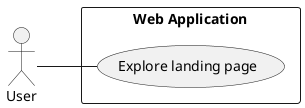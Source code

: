@startuml
left to right direction
actor User
rectangle "Web Application" {
    usecase "Explore landing page" as ExploreLandingPage



}
User -- ExploreLandingPage

@enduml